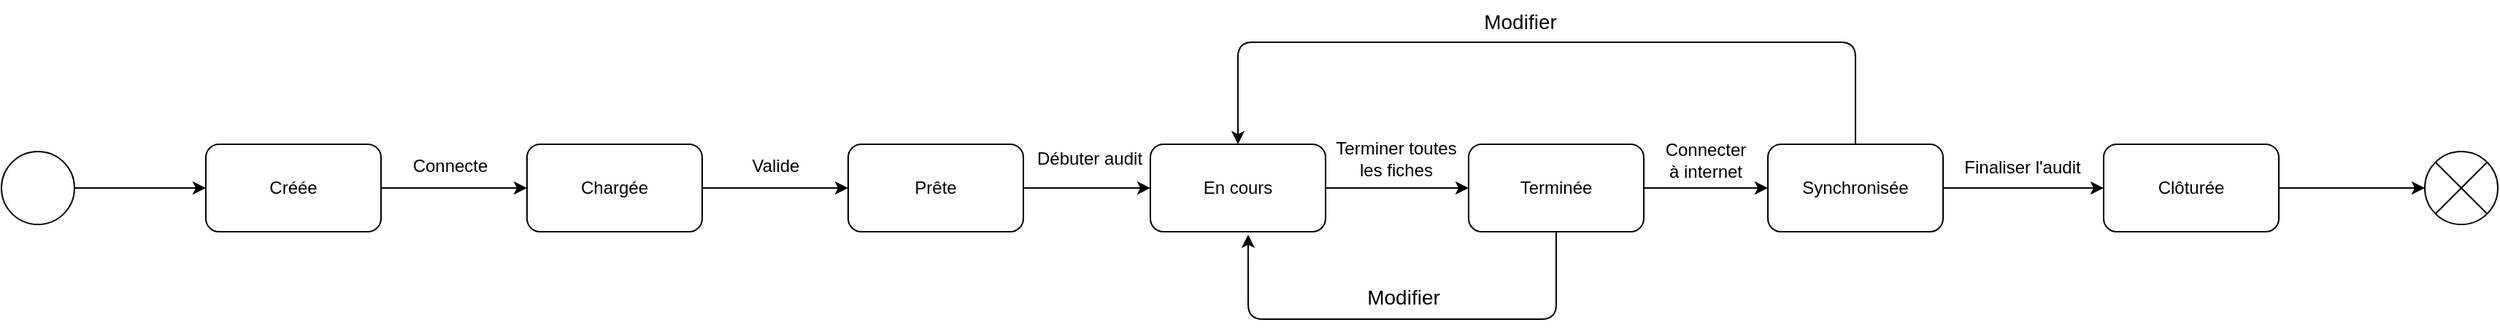 <mxfile>
    <diagram id="Us0Aag47gmkFNMvvDiJj" name="Page-1">
        <mxGraphModel dx="682" dy="373" grid="1" gridSize="10" guides="1" tooltips="1" connect="1" arrows="1" fold="1" page="1" pageScale="1" pageWidth="827" pageHeight="1169" math="0" shadow="0">
            <root>
                <mxCell id="0"/>
                <mxCell id="1" parent="0"/>
                <mxCell id="10" style="edgeStyle=none;html=1;fontSize=16;" edge="1" parent="1" source="8" target="9">
                    <mxGeometry relative="1" as="geometry"/>
                </mxCell>
                <mxCell id="8" value="" style="ellipse;whiteSpace=wrap;html=1;aspect=fixed;" vertex="1" parent="1">
                    <mxGeometry x="40" y="365" width="50" height="50" as="geometry"/>
                </mxCell>
                <mxCell id="12" style="edgeStyle=none;html=1;fontSize=16;" edge="1" parent="1" source="9" target="11">
                    <mxGeometry relative="1" as="geometry"/>
                </mxCell>
                <mxCell id="9" value="Créée" style="rounded=1;whiteSpace=wrap;html=1;" vertex="1" parent="1">
                    <mxGeometry x="180" y="360" width="120" height="60" as="geometry"/>
                </mxCell>
                <mxCell id="14" style="edgeStyle=none;html=1;entryX=0;entryY=0.5;entryDx=0;entryDy=0;fontSize=16;" edge="1" parent="1" source="11" target="13">
                    <mxGeometry relative="1" as="geometry"/>
                </mxCell>
                <mxCell id="11" value="Chargée" style="rounded=1;whiteSpace=wrap;html=1;" vertex="1" parent="1">
                    <mxGeometry x="400" y="360" width="120" height="60" as="geometry"/>
                </mxCell>
                <mxCell id="16" style="edgeStyle=none;html=1;entryX=0;entryY=0.5;entryDx=0;entryDy=0;fontSize=16;" edge="1" parent="1" source="13" target="15">
                    <mxGeometry relative="1" as="geometry"/>
                </mxCell>
                <mxCell id="13" value="Prête" style="rounded=1;whiteSpace=wrap;html=1;" vertex="1" parent="1">
                    <mxGeometry x="620" y="360" width="120" height="60" as="geometry"/>
                </mxCell>
                <mxCell id="18" style="edgeStyle=none;html=1;fontSize=16;" edge="1" parent="1" source="15" target="17">
                    <mxGeometry relative="1" as="geometry"/>
                </mxCell>
                <mxCell id="15" value="En cours" style="rounded=1;whiteSpace=wrap;html=1;" vertex="1" parent="1">
                    <mxGeometry x="827" y="360" width="120" height="60" as="geometry"/>
                </mxCell>
                <mxCell id="23" style="edgeStyle=none;html=1;entryX=0;entryY=0.5;entryDx=0;entryDy=0;fontSize=16;" edge="1" parent="1" source="17" target="22">
                    <mxGeometry relative="1" as="geometry"/>
                </mxCell>
                <mxCell id="32" style="edgeStyle=none;html=1;entryX=0.558;entryY=1.033;entryDx=0;entryDy=0;entryPerimeter=0;fontSize=16;" edge="1" parent="1" source="17" target="15">
                    <mxGeometry relative="1" as="geometry">
                        <Array as="points">
                            <mxPoint x="1105" y="480"/>
                            <mxPoint x="894" y="480"/>
                        </Array>
                    </mxGeometry>
                </mxCell>
                <mxCell id="17" value="Terminée" style="rounded=1;whiteSpace=wrap;html=1;" vertex="1" parent="1">
                    <mxGeometry x="1045" y="360" width="120" height="60" as="geometry"/>
                </mxCell>
                <mxCell id="26" style="edgeStyle=none;html=1;entryX=0;entryY=0.5;entryDx=0;entryDy=0;fontSize=16;" edge="1" parent="1" source="22" target="25">
                    <mxGeometry relative="1" as="geometry"/>
                </mxCell>
                <mxCell id="34" style="edgeStyle=none;html=1;entryX=0.5;entryY=0;entryDx=0;entryDy=0;fontSize=16;" edge="1" parent="1" source="22" target="15">
                    <mxGeometry relative="1" as="geometry">
                        <Array as="points">
                            <mxPoint x="1310" y="290"/>
                            <mxPoint x="887" y="290"/>
                        </Array>
                    </mxGeometry>
                </mxCell>
                <mxCell id="22" value="Synchronisée" style="rounded=1;whiteSpace=wrap;html=1;" vertex="1" parent="1">
                    <mxGeometry x="1250" y="360" width="120" height="60" as="geometry"/>
                </mxCell>
                <mxCell id="24" value="" style="shape=sumEllipse;perimeter=ellipsePerimeter;whiteSpace=wrap;html=1;backgroundOutline=1;fontSize=16;" vertex="1" parent="1">
                    <mxGeometry x="1700" y="365" width="50" height="50" as="geometry"/>
                </mxCell>
                <mxCell id="27" style="edgeStyle=none;html=1;fontSize=16;" edge="1" parent="1" source="25" target="24">
                    <mxGeometry relative="1" as="geometry"/>
                </mxCell>
                <mxCell id="25" value="Clôturée" style="rounded=1;whiteSpace=wrap;html=1;" vertex="1" parent="1">
                    <mxGeometry x="1480" y="360" width="120" height="60" as="geometry"/>
                </mxCell>
                <mxCell id="35" value="Modifier" style="text;html=1;align=center;verticalAlign=middle;resizable=0;points=[];autosize=1;strokeColor=none;fillColor=none;fontSize=14;" vertex="1" parent="1">
                    <mxGeometry x="1045" y="261" width="70" height="30" as="geometry"/>
                </mxCell>
                <mxCell id="36" value="Modifier" style="text;html=1;align=center;verticalAlign=middle;resizable=0;points=[];autosize=1;strokeColor=none;fillColor=none;fontSize=14;" vertex="1" parent="1">
                    <mxGeometry x="965" y="450" width="70" height="30" as="geometry"/>
                </mxCell>
                <mxCell id="39" value="Valide" style="text;html=1;align=center;verticalAlign=middle;resizable=0;points=[];autosize=1;strokeColor=none;fillColor=none;fontSize=12;" vertex="1" parent="1">
                    <mxGeometry x="540" y="360" width="60" height="30" as="geometry"/>
                </mxCell>
                <mxCell id="41" value="Connecter &lt;br style=&quot;font-size: 12px;&quot;&gt;à internet" style="text;html=1;align=center;verticalAlign=middle;resizable=0;points=[];autosize=1;strokeColor=none;fillColor=none;fontSize=12;" vertex="1" parent="1">
                    <mxGeometry x="1166.5" y="351" width="80" height="40" as="geometry"/>
                </mxCell>
                <mxCell id="42" value="Débuter audit" style="text;html=1;align=center;verticalAlign=middle;resizable=0;points=[];autosize=1;strokeColor=none;fillColor=none;fontSize=12;" vertex="1" parent="1">
                    <mxGeometry x="735" y="355" width="100" height="30" as="geometry"/>
                </mxCell>
                <mxCell id="46" value="Connecte" style="text;html=1;align=center;verticalAlign=middle;resizable=0;points=[];autosize=1;strokeColor=none;fillColor=none;fontSize=12;" vertex="1" parent="1">
                    <mxGeometry x="312" y="360" width="70" height="30" as="geometry"/>
                </mxCell>
                <mxCell id="47" value="Terminer toutes &lt;br&gt;les fiches" style="text;html=1;align=center;verticalAlign=middle;resizable=0;points=[];autosize=1;strokeColor=none;fillColor=none;fontSize=12;" vertex="1" parent="1">
                    <mxGeometry x="940" y="350" width="110" height="40" as="geometry"/>
                </mxCell>
                <mxCell id="48" value="Finaliser l'audit" style="text;html=1;align=center;verticalAlign=middle;resizable=0;points=[];autosize=1;strokeColor=none;fillColor=none;fontSize=12;" vertex="1" parent="1">
                    <mxGeometry x="1374" y="361" width="100" height="30" as="geometry"/>
                </mxCell>
            </root>
        </mxGraphModel>
    </diagram>
</mxfile>